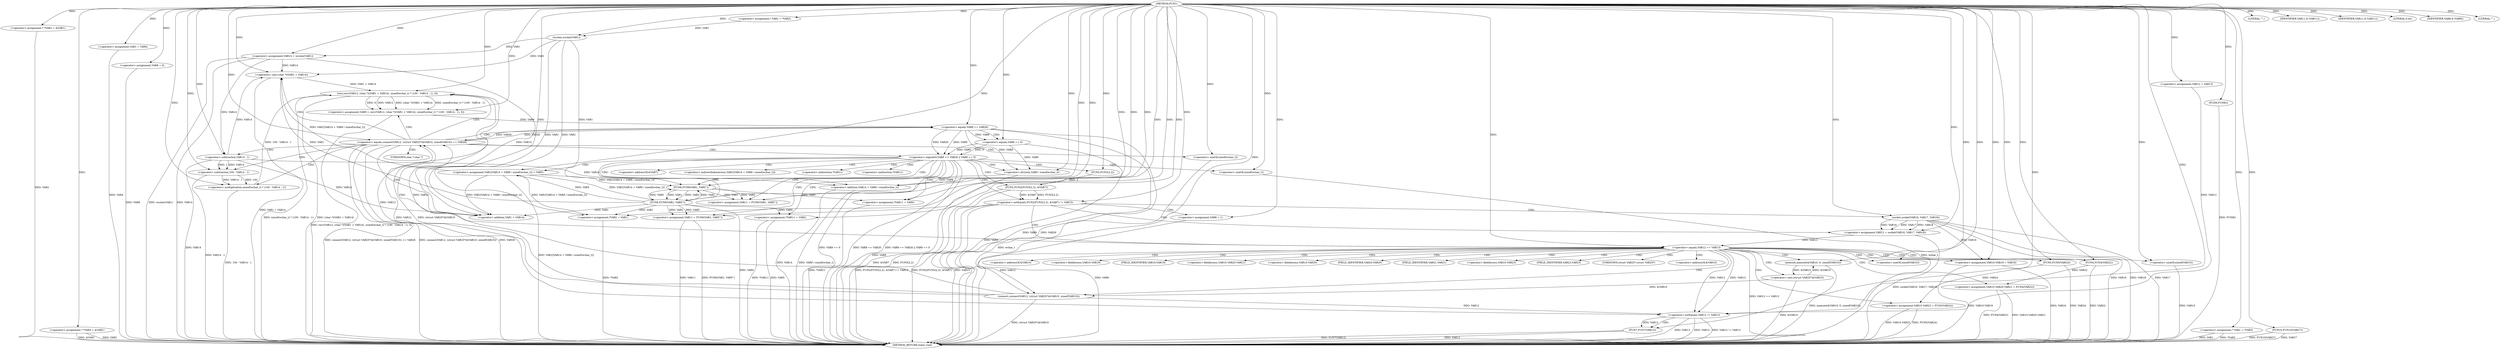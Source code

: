 digraph FUN1 {  
"1000100" [label = "(METHOD,FUN1)" ]
"1000295" [label = "(METHOD_RETURN,static void)" ]
"1000104" [label = "(<operator>.assignment,* *VAR2 = &VAR1)" ]
"1000109" [label = "(<operator>.assignment,* *VAR3 = &VAR1)" ]
"1000113" [label = "(LITERAL,\"\",)" ]
"1000114" [label = "(<operator>.assignment,VAR1 = VAR4)" ]
"1000119" [label = "(<operator>.assignment,* VAR1 = *VAR2)" ]
"1000126" [label = "(<operator>.assignment,VAR8 = 0)" ]
"1000133" [label = "(<operator>.assignment,VAR12 = VAR13)" ]
"1000137" [label = "(<operator>.assignment,VAR14 = wcslen(VAR1))" ]
"1000139" [label = "(wcslen,wcslen(VAR1))" ]
"1000144" [label = "(<operator>.notEquals,FUN2(FUN3(2,2), &VAR7) != VAR15)" ]
"1000145" [label = "(FUN2,FUN2(FUN3(2,2), &VAR7))" ]
"1000146" [label = "(FUN3,FUN3(2,2))" ]
"1000154" [label = "(<operator>.assignment,VAR8 = 1)" ]
"1000157" [label = "(<operator>.assignment,VAR12 = socket(VAR16, VAR17, VAR18))" ]
"1000159" [label = "(socket,socket(VAR16, VAR17, VAR18))" ]
"1000164" [label = "(<operator>.equals,VAR12 == VAR13)" ]
"1000169" [label = "(memset,memset(&VAR10, 0, sizeof(VAR10)))" ]
"1000173" [label = "(<operator>.sizeOf,sizeof(VAR10))" ]
"1000175" [label = "(<operator>.assignment,VAR10.VAR19 = VAR16)" ]
"1000180" [label = "(<operator>.assignment,VAR10.VAR20.VAR21 = FUN4(VAR22))" ]
"1000186" [label = "(FUN4,FUN4(VAR22))" ]
"1000188" [label = "(<operator>.assignment,VAR10.VAR23 = FUN5(VAR24))" ]
"1000192" [label = "(FUN5,FUN5(VAR24))" ]
"1000195" [label = "(<operator>.equals,connect(VAR12, (struct VAR25*)&VAR10, sizeof(VAR10)) == VAR26)" ]
"1000196" [label = "(connect,connect(VAR12, (struct VAR25*)&VAR10, sizeof(VAR10)))" ]
"1000198" [label = "(<operator>.cast,(struct VAR25*)&VAR10)" ]
"1000202" [label = "(<operator>.sizeOf,sizeof(VAR10))" ]
"1000207" [label = "(<operator>.assignment,VAR9 = recv(VAR12, (char *)(VAR1 + VAR14), sizeof(wchar_t) * (100 - VAR14 - 1), 0))" ]
"1000209" [label = "(recv,recv(VAR12, (char *)(VAR1 + VAR14), sizeof(wchar_t) * (100 - VAR14 - 1), 0))" ]
"1000211" [label = "(<operator>.cast,(char *)(VAR1 + VAR14))" ]
"1000213" [label = "(<operator>.addition,VAR1 + VAR14)" ]
"1000216" [label = "(<operator>.multiplication,sizeof(wchar_t) * (100 - VAR14 - 1))" ]
"1000217" [label = "(<operator>.sizeOf,sizeof(wchar_t))" ]
"1000219" [label = "(<operator>.subtraction,100 - VAR14 - 1)" ]
"1000221" [label = "(<operator>.subtraction,VAR14 - 1)" ]
"1000226" [label = "(<operator>.logicalOr,VAR9 == VAR26 || VAR9 == 0)" ]
"1000227" [label = "(<operator>.equals,VAR9 == VAR26)" ]
"1000230" [label = "(<operator>.equals,VAR9 == 0)" ]
"1000235" [label = "(<operator>.assignment,VAR1[VAR14 + VAR9 / sizeof(wchar_t)] = VAR5)" ]
"1000238" [label = "(<operator>.addition,VAR14 + VAR9 / sizeof(wchar_t))" ]
"1000240" [label = "(<operator>.division,VAR9 / sizeof(wchar_t))" ]
"1000242" [label = "(<operator>.sizeOf,sizeof(wchar_t))" ]
"1000245" [label = "(<operator>.assignment,VAR11 = FUN6(VAR1, VAR5''))" ]
"1000247" [label = "(FUN6,FUN6(VAR1, VAR5''))" ]
"1000251" [label = "(IDENTIFIER,VAR11,if (VAR11))" ]
"1000253" [label = "(<operator>.assignment,*VAR11 = VAR5)" ]
"1000257" [label = "(<operator>.assignment,VAR11 = FUN6(VAR1, VAR5''))" ]
"1000259" [label = "(FUN6,FUN6(VAR1, VAR5''))" ]
"1000263" [label = "(IDENTIFIER,VAR11,if (VAR11))" ]
"1000265" [label = "(<operator>.assignment,*VAR11 = VAR5)" ]
"1000269" [label = "(LITERAL,0,do)" ]
"1000271" [label = "(<operator>.notEquals,VAR12 != VAR13)" ]
"1000275" [label = "(FUN7,FUN7(VAR12))" ]
"1000278" [label = "(IDENTIFIER,VAR8,if (VAR8))" ]
"1000280" [label = "(FUN8,FUN8())" ]
"1000281" [label = "(<operator>.assignment,*VAR2 = VAR1)" ]
"1000287" [label = "(<operator>.assignment,* VAR1 = *VAR3)" ]
"1000292" [label = "(LITERAL,\"\",)" ]
"1000293" [label = "(FUN10,FUN10(VAR27))" ]
"1000149" [label = "(<operator>.addressOf,&VAR7)" ]
"1000170" [label = "(<operator>.addressOf,&VAR10)" ]
"1000176" [label = "(<operator>.fieldAccess,VAR10.VAR19)" ]
"1000178" [label = "(FIELD_IDENTIFIER,VAR19,VAR19)" ]
"1000181" [label = "(<operator>.fieldAccess,VAR10.VAR20.VAR21)" ]
"1000182" [label = "(<operator>.fieldAccess,VAR10.VAR20)" ]
"1000184" [label = "(FIELD_IDENTIFIER,VAR20,VAR20)" ]
"1000185" [label = "(FIELD_IDENTIFIER,VAR21,VAR21)" ]
"1000189" [label = "(<operator>.fieldAccess,VAR10.VAR23)" ]
"1000191" [label = "(FIELD_IDENTIFIER,VAR23,VAR23)" ]
"1000199" [label = "(UNKNOWN,struct VAR25*,struct VAR25*)" ]
"1000200" [label = "(<operator>.addressOf,&VAR10)" ]
"1000212" [label = "(UNKNOWN,char *,char *)" ]
"1000236" [label = "(<operator>.indirectIndexAccess,VAR1[VAR14 + VAR9 / sizeof(wchar_t)])" ]
"1000254" [label = "(<operator>.indirection,*VAR11)" ]
"1000266" [label = "(<operator>.indirection,*VAR11)" ]
  "1000186" -> "1000295"  [ label = "DDG: VAR22"] 
  "1000137" -> "1000295"  [ label = "DDG: wcslen(VAR1)"] 
  "1000180" -> "1000295"  [ label = "DDG: VAR10.VAR20.VAR21"] 
  "1000230" -> "1000295"  [ label = "DDG: VAR9"] 
  "1000271" -> "1000295"  [ label = "DDG: VAR13"] 
  "1000257" -> "1000295"  [ label = "DDG: FUN6(VAR1, VAR5'')"] 
  "1000157" -> "1000295"  [ label = "DDG: socket(VAR16, VAR17, VAR18)"] 
  "1000164" -> "1000295"  [ label = "DDG: VAR12 == VAR13"] 
  "1000180" -> "1000295"  [ label = "DDG: FUN4(VAR22)"] 
  "1000219" -> "1000295"  [ label = "DDG: VAR14 - 1"] 
  "1000226" -> "1000295"  [ label = "DDG: VAR9 == VAR26"] 
  "1000207" -> "1000295"  [ label = "DDG: recv(VAR12, (char *)(VAR1 + VAR14), sizeof(wchar_t) * (100 - VAR14 - 1), 0)"] 
  "1000281" -> "1000295"  [ label = "DDG: *VAR2"] 
  "1000293" -> "1000295"  [ label = "DDG: VAR27"] 
  "1000235" -> "1000295"  [ label = "DDG: VAR1[VAR14 + VAR9 / sizeof(wchar_t)]"] 
  "1000144" -> "1000295"  [ label = "DDG: VAR15"] 
  "1000238" -> "1000295"  [ label = "DDG: VAR14"] 
  "1000275" -> "1000295"  [ label = "DDG: FUN7(VAR12)"] 
  "1000169" -> "1000295"  [ label = "DDG: memset(&VAR10, 0, sizeof(VAR10))"] 
  "1000280" -> "1000295"  [ label = "DDG: FUN8()"] 
  "1000293" -> "1000295"  [ label = "DDG: FUN10(VAR27)"] 
  "1000198" -> "1000295"  [ label = "DDG: &VAR10"] 
  "1000209" -> "1000295"  [ label = "DDG: sizeof(wchar_t) * (100 - VAR14 - 1)"] 
  "1000175" -> "1000295"  [ label = "DDG: VAR16"] 
  "1000104" -> "1000295"  [ label = "DDG: VAR2"] 
  "1000226" -> "1000295"  [ label = "DDG: VAR9 == VAR26 || VAR9 == 0"] 
  "1000216" -> "1000295"  [ label = "DDG: 100 - VAR14 - 1"] 
  "1000238" -> "1000295"  [ label = "DDG: VAR9 / sizeof(wchar_t)"] 
  "1000159" -> "1000295"  [ label = "DDG: VAR16"] 
  "1000227" -> "1000295"  [ label = "DDG: VAR9"] 
  "1000253" -> "1000295"  [ label = "DDG: *VAR11"] 
  "1000188" -> "1000295"  [ label = "DDG: VAR10.VAR23"] 
  "1000195" -> "1000295"  [ label = "DDG: connect(VAR12, (struct VAR25*)&VAR10, sizeof(VAR10)) == VAR26"] 
  "1000265" -> "1000295"  [ label = "DDG: VAR5"] 
  "1000227" -> "1000295"  [ label = "DDG: VAR26"] 
  "1000154" -> "1000295"  [ label = "DDG: VAR8"] 
  "1000144" -> "1000295"  [ label = "DDG: FUN2(FUN3(2,2), &VAR7) != VAR15"] 
  "1000287" -> "1000295"  [ label = "DDG: *VAR3"] 
  "1000217" -> "1000295"  [ label = "DDG: wchar_t"] 
  "1000202" -> "1000295"  [ label = "DDG: VAR10"] 
  "1000221" -> "1000295"  [ label = "DDG: VAR14"] 
  "1000145" -> "1000295"  [ label = "DDG: &VAR7"] 
  "1000257" -> "1000295"  [ label = "DDG: VAR11"] 
  "1000175" -> "1000295"  [ label = "DDG: VAR10.VAR19"] 
  "1000126" -> "1000295"  [ label = "DDG: VAR8"] 
  "1000265" -> "1000295"  [ label = "DDG: *VAR11"] 
  "1000275" -> "1000295"  [ label = "DDG: VAR12"] 
  "1000211" -> "1000295"  [ label = "DDG: VAR1 + VAR14"] 
  "1000192" -> "1000295"  [ label = "DDG: VAR24"] 
  "1000209" -> "1000295"  [ label = "DDG: (char *)(VAR1 + VAR14)"] 
  "1000109" -> "1000295"  [ label = "DDG: VAR3"] 
  "1000226" -> "1000295"  [ label = "DDG: VAR9 == 0"] 
  "1000144" -> "1000295"  [ label = "DDG: FUN2(FUN3(2,2), &VAR7)"] 
  "1000287" -> "1000295"  [ label = "DDG: VAR1"] 
  "1000259" -> "1000295"  [ label = "DDG: VAR5"] 
  "1000271" -> "1000295"  [ label = "DDG: VAR12"] 
  "1000137" -> "1000295"  [ label = "DDG: VAR14"] 
  "1000195" -> "1000295"  [ label = "DDG: connect(VAR12, (struct VAR25*)&VAR10, sizeof(VAR10))"] 
  "1000159" -> "1000295"  [ label = "DDG: VAR18"] 
  "1000145" -> "1000295"  [ label = "DDG: FUN3(2,2)"] 
  "1000240" -> "1000295"  [ label = "DDG: VAR9"] 
  "1000271" -> "1000295"  [ label = "DDG: VAR12 != VAR13"] 
  "1000114" -> "1000295"  [ label = "DDG: VAR4"] 
  "1000188" -> "1000295"  [ label = "DDG: FUN5(VAR24)"] 
  "1000109" -> "1000295"  [ label = "DDG: &VAR1"] 
  "1000159" -> "1000295"  [ label = "DDG: VAR17"] 
  "1000242" -> "1000295"  [ label = "DDG: wchar_t"] 
  "1000195" -> "1000295"  [ label = "DDG: VAR26"] 
  "1000196" -> "1000295"  [ label = "DDG: (struct VAR25*)&VAR10"] 
  "1000100" -> "1000104"  [ label = "DDG: "] 
  "1000100" -> "1000109"  [ label = "DDG: "] 
  "1000100" -> "1000113"  [ label = "DDG: "] 
  "1000100" -> "1000114"  [ label = "DDG: "] 
  "1000100" -> "1000119"  [ label = "DDG: "] 
  "1000100" -> "1000126"  [ label = "DDG: "] 
  "1000100" -> "1000133"  [ label = "DDG: "] 
  "1000139" -> "1000137"  [ label = "DDG: VAR1"] 
  "1000100" -> "1000137"  [ label = "DDG: "] 
  "1000119" -> "1000139"  [ label = "DDG: VAR1"] 
  "1000100" -> "1000139"  [ label = "DDG: "] 
  "1000145" -> "1000144"  [ label = "DDG: FUN3(2,2)"] 
  "1000145" -> "1000144"  [ label = "DDG: &VAR7"] 
  "1000146" -> "1000145"  [ label = "DDG: 2"] 
  "1000100" -> "1000146"  [ label = "DDG: "] 
  "1000100" -> "1000144"  [ label = "DDG: "] 
  "1000100" -> "1000154"  [ label = "DDG: "] 
  "1000159" -> "1000157"  [ label = "DDG: VAR16"] 
  "1000159" -> "1000157"  [ label = "DDG: VAR17"] 
  "1000159" -> "1000157"  [ label = "DDG: VAR18"] 
  "1000100" -> "1000157"  [ label = "DDG: "] 
  "1000100" -> "1000159"  [ label = "DDG: "] 
  "1000157" -> "1000164"  [ label = "DDG: VAR12"] 
  "1000100" -> "1000164"  [ label = "DDG: "] 
  "1000198" -> "1000169"  [ label = "DDG: &VAR10"] 
  "1000100" -> "1000169"  [ label = "DDG: "] 
  "1000100" -> "1000173"  [ label = "DDG: "] 
  "1000159" -> "1000175"  [ label = "DDG: VAR16"] 
  "1000100" -> "1000175"  [ label = "DDG: "] 
  "1000186" -> "1000180"  [ label = "DDG: VAR22"] 
  "1000100" -> "1000186"  [ label = "DDG: "] 
  "1000192" -> "1000188"  [ label = "DDG: VAR24"] 
  "1000100" -> "1000192"  [ label = "DDG: "] 
  "1000196" -> "1000195"  [ label = "DDG: VAR12"] 
  "1000196" -> "1000195"  [ label = "DDG: (struct VAR25*)&VAR10"] 
  "1000164" -> "1000196"  [ label = "DDG: VAR12"] 
  "1000100" -> "1000196"  [ label = "DDG: "] 
  "1000198" -> "1000196"  [ label = "DDG: &VAR10"] 
  "1000169" -> "1000198"  [ label = "DDG: &VAR10"] 
  "1000100" -> "1000202"  [ label = "DDG: "] 
  "1000227" -> "1000195"  [ label = "DDG: VAR26"] 
  "1000100" -> "1000195"  [ label = "DDG: "] 
  "1000209" -> "1000207"  [ label = "DDG: VAR12"] 
  "1000209" -> "1000207"  [ label = "DDG: (char *)(VAR1 + VAR14)"] 
  "1000209" -> "1000207"  [ label = "DDG: sizeof(wchar_t) * (100 - VAR14 - 1)"] 
  "1000209" -> "1000207"  [ label = "DDG: 0"] 
  "1000100" -> "1000207"  [ label = "DDG: "] 
  "1000196" -> "1000209"  [ label = "DDG: VAR12"] 
  "1000100" -> "1000209"  [ label = "DDG: "] 
  "1000211" -> "1000209"  [ label = "DDG: VAR1 + VAR14"] 
  "1000259" -> "1000211"  [ label = "DDG: VAR1"] 
  "1000235" -> "1000211"  [ label = "DDG: VAR1[VAR14 + VAR9 / sizeof(wchar_t)]"] 
  "1000139" -> "1000211"  [ label = "DDG: VAR1"] 
  "1000100" -> "1000211"  [ label = "DDG: "] 
  "1000137" -> "1000211"  [ label = "DDG: VAR14"] 
  "1000221" -> "1000211"  [ label = "DDG: VAR14"] 
  "1000259" -> "1000213"  [ label = "DDG: VAR1"] 
  "1000235" -> "1000213"  [ label = "DDG: VAR1[VAR14 + VAR9 / sizeof(wchar_t)]"] 
  "1000139" -> "1000213"  [ label = "DDG: VAR1"] 
  "1000100" -> "1000213"  [ label = "DDG: "] 
  "1000137" -> "1000213"  [ label = "DDG: VAR14"] 
  "1000221" -> "1000213"  [ label = "DDG: VAR14"] 
  "1000216" -> "1000209"  [ label = "DDG: 100 - VAR14 - 1"] 
  "1000100" -> "1000216"  [ label = "DDG: "] 
  "1000100" -> "1000217"  [ label = "DDG: "] 
  "1000219" -> "1000216"  [ label = "DDG: 100"] 
  "1000219" -> "1000216"  [ label = "DDG: VAR14 - 1"] 
  "1000100" -> "1000219"  [ label = "DDG: "] 
  "1000221" -> "1000219"  [ label = "DDG: VAR14"] 
  "1000221" -> "1000219"  [ label = "DDG: 1"] 
  "1000100" -> "1000221"  [ label = "DDG: "] 
  "1000137" -> "1000221"  [ label = "DDG: VAR14"] 
  "1000227" -> "1000226"  [ label = "DDG: VAR9"] 
  "1000227" -> "1000226"  [ label = "DDG: VAR26"] 
  "1000207" -> "1000227"  [ label = "DDG: VAR9"] 
  "1000100" -> "1000227"  [ label = "DDG: "] 
  "1000195" -> "1000227"  [ label = "DDG: VAR26"] 
  "1000230" -> "1000226"  [ label = "DDG: VAR9"] 
  "1000230" -> "1000226"  [ label = "DDG: 0"] 
  "1000227" -> "1000230"  [ label = "DDG: VAR9"] 
  "1000100" -> "1000230"  [ label = "DDG: "] 
  "1000259" -> "1000235"  [ label = "DDG: VAR5"] 
  "1000100" -> "1000235"  [ label = "DDG: "] 
  "1000221" -> "1000238"  [ label = "DDG: VAR14"] 
  "1000100" -> "1000238"  [ label = "DDG: "] 
  "1000240" -> "1000238"  [ label = "DDG: VAR9"] 
  "1000227" -> "1000240"  [ label = "DDG: VAR9"] 
  "1000230" -> "1000240"  [ label = "DDG: VAR9"] 
  "1000100" -> "1000240"  [ label = "DDG: "] 
  "1000100" -> "1000242"  [ label = "DDG: "] 
  "1000247" -> "1000245"  [ label = "DDG: VAR1"] 
  "1000247" -> "1000245"  [ label = "DDG: VAR5"] 
  "1000100" -> "1000245"  [ label = "DDG: "] 
  "1000235" -> "1000247"  [ label = "DDG: VAR1[VAR14 + VAR9 / sizeof(wchar_t)]"] 
  "1000100" -> "1000247"  [ label = "DDG: "] 
  "1000259" -> "1000247"  [ label = "DDG: VAR1"] 
  "1000139" -> "1000247"  [ label = "DDG: VAR1"] 
  "1000259" -> "1000247"  [ label = "DDG: VAR5"] 
  "1000100" -> "1000251"  [ label = "DDG: "] 
  "1000247" -> "1000253"  [ label = "DDG: VAR5"] 
  "1000100" -> "1000253"  [ label = "DDG: "] 
  "1000259" -> "1000257"  [ label = "DDG: VAR1"] 
  "1000259" -> "1000257"  [ label = "DDG: VAR5"] 
  "1000100" -> "1000257"  [ label = "DDG: "] 
  "1000247" -> "1000259"  [ label = "DDG: VAR1"] 
  "1000235" -> "1000259"  [ label = "DDG: VAR1[VAR14 + VAR9 / sizeof(wchar_t)]"] 
  "1000100" -> "1000259"  [ label = "DDG: "] 
  "1000247" -> "1000259"  [ label = "DDG: VAR5"] 
  "1000100" -> "1000263"  [ label = "DDG: "] 
  "1000259" -> "1000265"  [ label = "DDG: VAR5"] 
  "1000100" -> "1000265"  [ label = "DDG: "] 
  "1000100" -> "1000269"  [ label = "DDG: "] 
  "1000209" -> "1000271"  [ label = "DDG: VAR12"] 
  "1000133" -> "1000271"  [ label = "DDG: VAR12"] 
  "1000196" -> "1000271"  [ label = "DDG: VAR12"] 
  "1000164" -> "1000271"  [ label = "DDG: VAR12"] 
  "1000100" -> "1000271"  [ label = "DDG: "] 
  "1000164" -> "1000271"  [ label = "DDG: VAR13"] 
  "1000271" -> "1000275"  [ label = "DDG: VAR12"] 
  "1000100" -> "1000275"  [ label = "DDG: "] 
  "1000100" -> "1000278"  [ label = "DDG: "] 
  "1000100" -> "1000280"  [ label = "DDG: "] 
  "1000259" -> "1000281"  [ label = "DDG: VAR1"] 
  "1000235" -> "1000281"  [ label = "DDG: VAR1[VAR14 + VAR9 / sizeof(wchar_t)]"] 
  "1000139" -> "1000281"  [ label = "DDG: VAR1"] 
  "1000100" -> "1000281"  [ label = "DDG: "] 
  "1000100" -> "1000287"  [ label = "DDG: "] 
  "1000100" -> "1000292"  [ label = "DDG: "] 
  "1000100" -> "1000293"  [ label = "DDG: "] 
  "1000144" -> "1000164"  [ label = "CDG: "] 
  "1000144" -> "1000157"  [ label = "CDG: "] 
  "1000144" -> "1000154"  [ label = "CDG: "] 
  "1000144" -> "1000159"  [ label = "CDG: "] 
  "1000164" -> "1000200"  [ label = "CDG: "] 
  "1000164" -> "1000191"  [ label = "CDG: "] 
  "1000164" -> "1000199"  [ label = "CDG: "] 
  "1000164" -> "1000182"  [ label = "CDG: "] 
  "1000164" -> "1000180"  [ label = "CDG: "] 
  "1000164" -> "1000188"  [ label = "CDG: "] 
  "1000164" -> "1000175"  [ label = "CDG: "] 
  "1000164" -> "1000192"  [ label = "CDG: "] 
  "1000164" -> "1000176"  [ label = "CDG: "] 
  "1000164" -> "1000198"  [ label = "CDG: "] 
  "1000164" -> "1000185"  [ label = "CDG: "] 
  "1000164" -> "1000195"  [ label = "CDG: "] 
  "1000164" -> "1000186"  [ label = "CDG: "] 
  "1000164" -> "1000189"  [ label = "CDG: "] 
  "1000164" -> "1000169"  [ label = "CDG: "] 
  "1000164" -> "1000196"  [ label = "CDG: "] 
  "1000164" -> "1000178"  [ label = "CDG: "] 
  "1000164" -> "1000173"  [ label = "CDG: "] 
  "1000164" -> "1000202"  [ label = "CDG: "] 
  "1000164" -> "1000170"  [ label = "CDG: "] 
  "1000164" -> "1000184"  [ label = "CDG: "] 
  "1000164" -> "1000181"  [ label = "CDG: "] 
  "1000195" -> "1000211"  [ label = "CDG: "] 
  "1000195" -> "1000221"  [ label = "CDG: "] 
  "1000195" -> "1000227"  [ label = "CDG: "] 
  "1000195" -> "1000216"  [ label = "CDG: "] 
  "1000195" -> "1000219"  [ label = "CDG: "] 
  "1000195" -> "1000217"  [ label = "CDG: "] 
  "1000195" -> "1000226"  [ label = "CDG: "] 
  "1000195" -> "1000213"  [ label = "CDG: "] 
  "1000195" -> "1000212"  [ label = "CDG: "] 
  "1000195" -> "1000207"  [ label = "CDG: "] 
  "1000195" -> "1000209"  [ label = "CDG: "] 
  "1000226" -> "1000238"  [ label = "CDG: "] 
  "1000226" -> "1000259"  [ label = "CDG: "] 
  "1000226" -> "1000236"  [ label = "CDG: "] 
  "1000226" -> "1000242"  [ label = "CDG: "] 
  "1000226" -> "1000235"  [ label = "CDG: "] 
  "1000226" -> "1000240"  [ label = "CDG: "] 
  "1000226" -> "1000245"  [ label = "CDG: "] 
  "1000226" -> "1000247"  [ label = "CDG: "] 
  "1000226" -> "1000257"  [ label = "CDG: "] 
  "1000226" -> "1000254"  [ label = "CDG: "] 
  "1000226" -> "1000253"  [ label = "CDG: "] 
  "1000226" -> "1000144"  [ label = "CDG: "] 
  "1000226" -> "1000149"  [ label = "CDG: "] 
  "1000226" -> "1000145"  [ label = "CDG: "] 
  "1000226" -> "1000146"  [ label = "CDG: "] 
  "1000226" -> "1000265"  [ label = "CDG: "] 
  "1000226" -> "1000266"  [ label = "CDG: "] 
  "1000227" -> "1000230"  [ label = "CDG: "] 
  "1000271" -> "1000275"  [ label = "CDG: "] 
}
